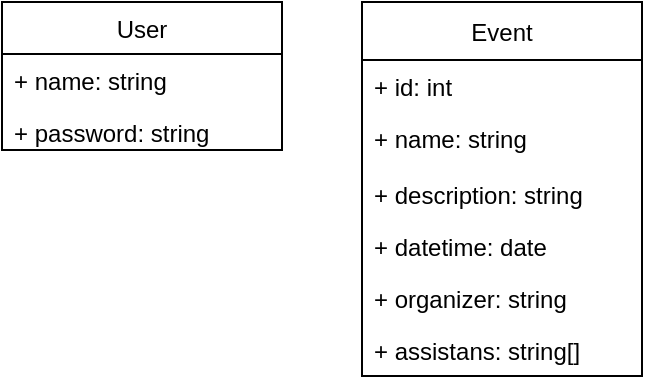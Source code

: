 <mxfile version="13.0.6" type="device"><diagram id="aFmKRSijhMj9ZX0XwC_t" name="Page-1"><mxGraphModel dx="1422" dy="794" grid="1" gridSize="10" guides="1" tooltips="1" connect="1" arrows="1" fold="1" page="1" pageScale="1" pageWidth="827" pageHeight="1169" math="0" shadow="0"><root><mxCell id="0"/><mxCell id="1" parent="0"/><mxCell id="CNlrNVsUNoNlOabRz67W-1" value="User" style="swimlane;fontStyle=0;childLayout=stackLayout;horizontal=1;startSize=26;fillColor=none;horizontalStack=0;resizeParent=1;resizeParentMax=0;resizeLast=0;collapsible=1;marginBottom=0;" parent="1" vertex="1"><mxGeometry x="170" y="80" width="140" height="74" as="geometry"/></mxCell><mxCell id="CNlrNVsUNoNlOabRz67W-3" value="+ name: string" style="text;strokeColor=none;fillColor=none;align=left;verticalAlign=top;spacingLeft=4;spacingRight=4;overflow=hidden;rotatable=0;points=[[0,0.5],[1,0.5]];portConstraint=eastwest;" parent="CNlrNVsUNoNlOabRz67W-1" vertex="1"><mxGeometry y="26" width="140" height="26" as="geometry"/></mxCell><mxCell id="CNlrNVsUNoNlOabRz67W-4" value="+ password: string" style="text;strokeColor=none;fillColor=none;align=left;verticalAlign=top;spacingLeft=4;spacingRight=4;overflow=hidden;rotatable=0;points=[[0,0.5],[1,0.5]];portConstraint=eastwest;" parent="CNlrNVsUNoNlOabRz67W-1" vertex="1"><mxGeometry y="52" width="140" height="22" as="geometry"/></mxCell><object label="Event" id="CNlrNVsUNoNlOabRz67W-5"><mxCell style="swimlane;fontStyle=0;childLayout=stackLayout;horizontal=1;startSize=29;fillColor=none;horizontalStack=0;resizeParent=1;resizeParentMax=0;resizeLast=0;collapsible=1;marginBottom=0;" parent="1" vertex="1"><mxGeometry x="350" y="80" width="140" height="187" as="geometry"/></mxCell></object><mxCell id="CNlrNVsUNoNlOabRz67W-6" value="+ id: int" style="text;strokeColor=none;fillColor=none;align=left;verticalAlign=top;spacingLeft=4;spacingRight=4;overflow=hidden;rotatable=0;points=[[0,0.5],[1,0.5]];portConstraint=eastwest;" parent="CNlrNVsUNoNlOabRz67W-5" vertex="1"><mxGeometry y="29" width="140" height="26" as="geometry"/></mxCell><mxCell id="CNlrNVsUNoNlOabRz67W-8" value="+ name: string" style="text;strokeColor=none;fillColor=none;align=left;verticalAlign=top;spacingLeft=4;spacingRight=4;overflow=hidden;rotatable=0;points=[[0,0.5],[1,0.5]];portConstraint=eastwest;" parent="CNlrNVsUNoNlOabRz67W-5" vertex="1"><mxGeometry y="55" width="140" height="28" as="geometry"/></mxCell><mxCell id="CNlrNVsUNoNlOabRz67W-10" value="+ description: string" style="text;strokeColor=none;fillColor=none;align=left;verticalAlign=top;spacingLeft=4;spacingRight=4;overflow=hidden;rotatable=0;points=[[0,0.5],[1,0.5]];portConstraint=eastwest;" parent="CNlrNVsUNoNlOabRz67W-5" vertex="1"><mxGeometry y="83" width="140" height="26" as="geometry"/></mxCell><mxCell id="CNlrNVsUNoNlOabRz67W-7" value="+ datetime: date" style="text;strokeColor=none;fillColor=none;align=left;verticalAlign=top;spacingLeft=4;spacingRight=4;overflow=hidden;rotatable=0;points=[[0,0.5],[1,0.5]];portConstraint=eastwest;" parent="CNlrNVsUNoNlOabRz67W-5" vertex="1"><mxGeometry y="109" width="140" height="26" as="geometry"/></mxCell><mxCell id="CNlrNVsUNoNlOabRz67W-14" value="+ organizer: string" style="text;strokeColor=none;fillColor=none;align=left;verticalAlign=top;spacingLeft=4;spacingRight=4;overflow=hidden;rotatable=0;points=[[0,0.5],[1,0.5]];portConstraint=eastwest;" parent="CNlrNVsUNoNlOabRz67W-5" vertex="1"><mxGeometry y="135" width="140" height="26" as="geometry"/></mxCell><mxCell id="CNlrNVsUNoNlOabRz67W-11" value="+ assistans: string[]" style="text;strokeColor=none;fillColor=none;align=left;verticalAlign=top;spacingLeft=4;spacingRight=4;overflow=hidden;rotatable=0;points=[[0,0.5],[1,0.5]];portConstraint=eastwest;" parent="CNlrNVsUNoNlOabRz67W-5" vertex="1"><mxGeometry y="161" width="140" height="26" as="geometry"/></mxCell></root></mxGraphModel></diagram></mxfile>